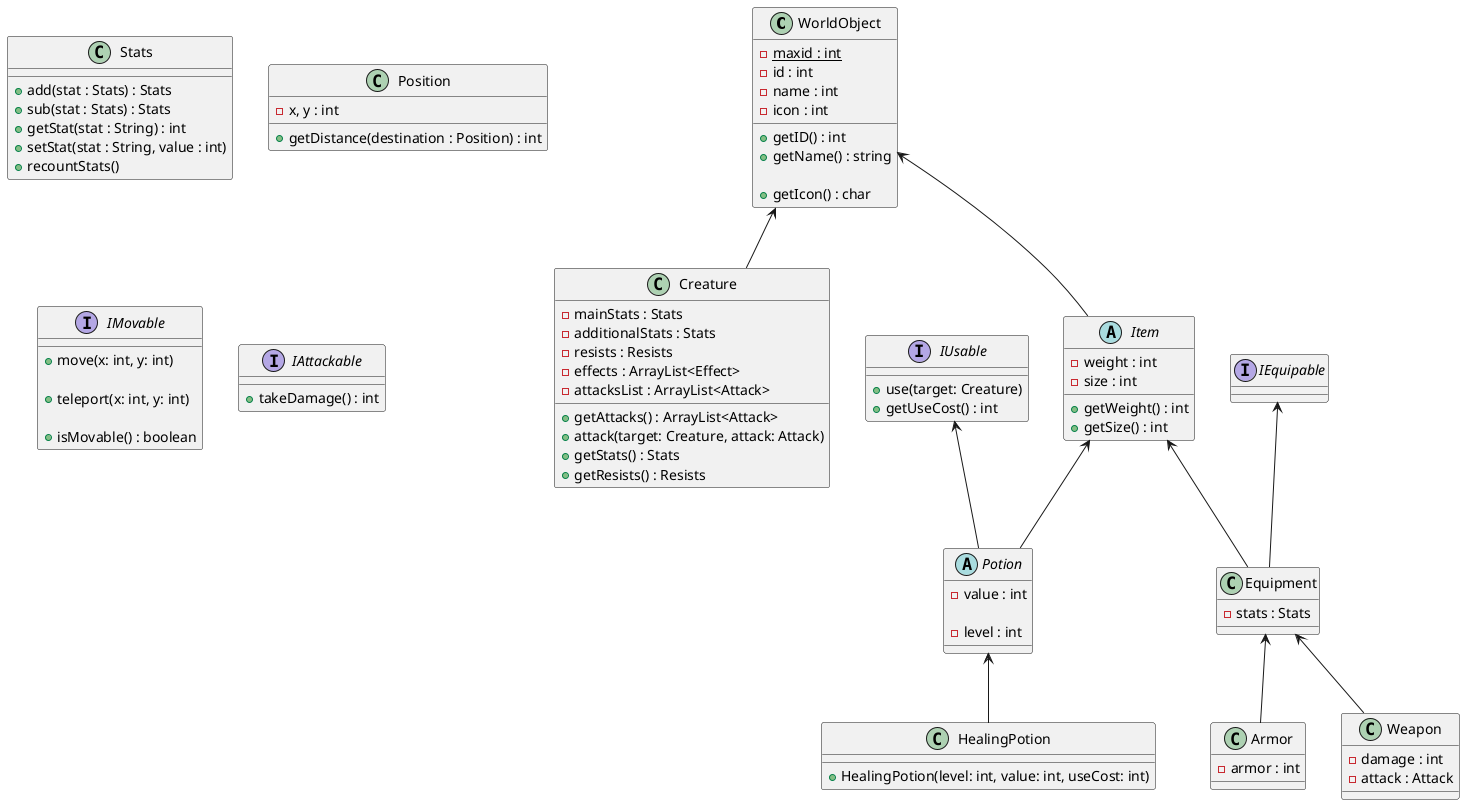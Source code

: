 @startuml

WorldObject <-- Creature
WorldObject <-- Item

Item <-- Potion
Item <-- Equipment

IUsable <-- Potion

Potion <-- HealingPotion

IEquipable <-- Equipment
Equipment <-- Armor
Equipment <-- Weapon

class WorldObject {
    - {static} maxid : int
    - id : int
    - name : int
    - icon : int

    + getID() : int
    + getName() : string

    'Отображаемая иконка объекта на карте'
    + getIcon() : char
}

class Creature {
    'Это удобнее, так как для доспехов и прочего можно прибавочные статы также хранить в классе Stats'
    'и при надевании/использовании предмета просто прибавлять одно к другому'
    - mainStats : Stats
    - additionalStats : Stats
    - resists : Resists
    'Текущие баффы/дебаффы на существе'
    - effects : ArrayList<Effect>
    - attacksList : ArrayList<Attack>

    'Возможные виды атак существа'
    + getAttacks() : ArrayList<Attack>
    + attack(target: Creature, attack: Attack)
    + getStats() : Stats
    + getResists() : Resists
}

class Stats {
    + add(stat : Stats) : Stats
    + sub(stat : Stats) : Stats
    + getStat(stat : String) : int
    + setStat(stat : String, value : int)
    + recountStats()
}

abstract class Potion {
    'Базовая сила действия зелья'
    - value : int

    'Уровень зелья'
    - level : int
}

class HealingPotion {
    + HealingPotion(level: int, value: int, useCost: int)
}

class Equipment {
    'статы, которые даёт элемент снаряжения'
    - stats : Stats
}

class Armor {
    - armor : int
}

class Weapon {
    - damage : int
    - attack : Attack
}

class Position {
    - x, y : int
    + getDistance(destination : Position) : int
}

abstract class Item {
    - weight : int
    - size : int

    + getWeight() : int
    + getSize() : int
}

interface IUsable {
    'Использовать предметы можно не только на себя, но и на других, если позволяет радиус'
    + use(target: Creature)
    + getUseCost() : int
}

interface IMovable {
    'Переместить на определённое количество клеток по x и y'
    + move(x: int, y: int)

    'Переместить в определённую клетку'
    + teleport(x: int, y: int)

    'Может ли объект передвигаться в данный момент'
    + isMovable() : boolean
}

interface IEquipable {
}

interface IAttackable {
    + takeDamage() : int
 }


@enduml
